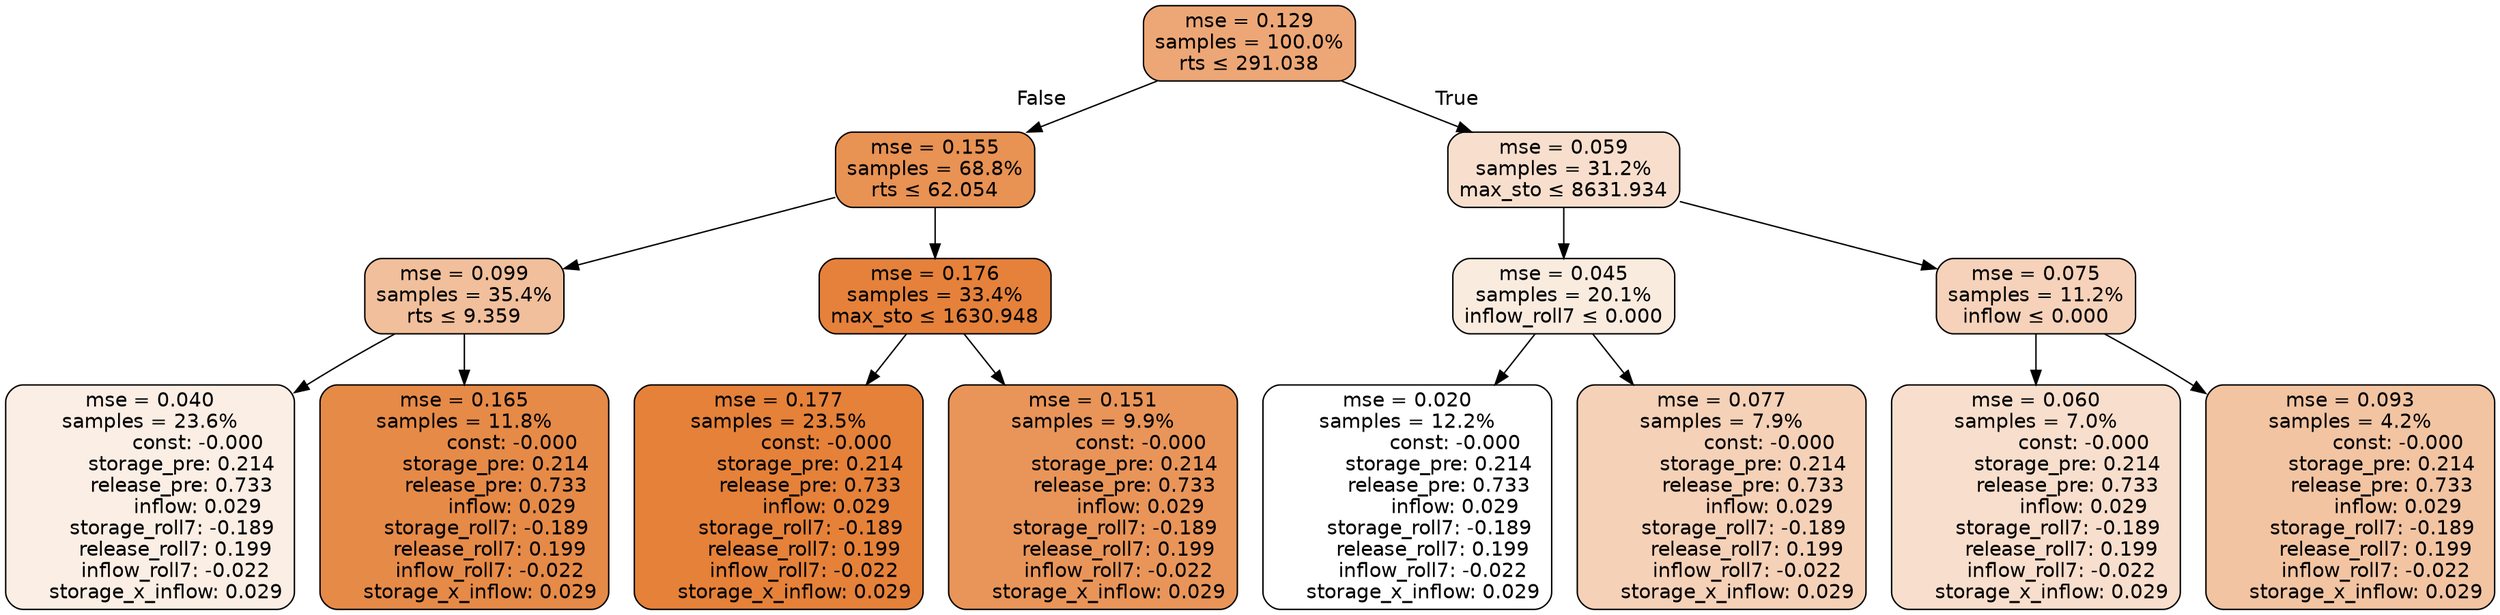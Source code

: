 digraph tree {
node [shape=rectangle, style="filled, rounded", color="black", fontname=helvetica] ;
edge [fontname=helvetica] ;
	"0" [label="mse = 0.129
samples = 100.0%
rts &le; 291.038", fillcolor="#eda776"]
	"1" [label="mse = 0.155
samples = 68.8%
rts &le; 62.054", fillcolor="#e89254"]
	"2" [label="mse = 0.099
samples = 35.4%
rts &le; 9.359", fillcolor="#f1bf9b"]
	"3" [label="mse = 0.040
samples = 23.6%
               const: -0.000
          storage_pre: 0.214
          release_pre: 0.733
               inflow: 0.029
       storage_roll7: -0.189
        release_roll7: 0.199
        inflow_roll7: -0.022
     storage_x_inflow: 0.029", fillcolor="#fbeee5"]
	"4" [label="mse = 0.165
samples = 11.8%
               const: -0.000
          storage_pre: 0.214
          release_pre: 0.733
               inflow: 0.029
       storage_roll7: -0.189
        release_roll7: 0.199
        inflow_roll7: -0.022
     storage_x_inflow: 0.029", fillcolor="#e68a48"]
	"5" [label="mse = 0.176
samples = 33.4%
max_sto &le; 1630.948", fillcolor="#e5813a"]
	"6" [label="mse = 0.177
samples = 23.5%
               const: -0.000
          storage_pre: 0.214
          release_pre: 0.733
               inflow: 0.029
       storage_roll7: -0.189
        release_roll7: 0.199
        inflow_roll7: -0.022
     storage_x_inflow: 0.029", fillcolor="#e58139"]
	"7" [label="mse = 0.151
samples = 9.9%
               const: -0.000
          storage_pre: 0.214
          release_pre: 0.733
               inflow: 0.029
       storage_roll7: -0.189
        release_roll7: 0.199
        inflow_roll7: -0.022
     storage_x_inflow: 0.029", fillcolor="#e99559"]
	"8" [label="mse = 0.059
samples = 31.2%
max_sto &le; 8631.934", fillcolor="#f8dfcd"]
	"9" [label="mse = 0.045
samples = 20.1%
inflow_roll7 &le; 0.000", fillcolor="#faebdf"]
	"10" [label="mse = 0.020
samples = 12.2%
               const: -0.000
          storage_pre: 0.214
          release_pre: 0.733
               inflow: 0.029
       storage_roll7: -0.189
        release_roll7: 0.199
        inflow_roll7: -0.022
     storage_x_inflow: 0.029", fillcolor="#ffffff"]
	"11" [label="mse = 0.077
samples = 7.9%
               const: -0.000
          storage_pre: 0.214
          release_pre: 0.733
               inflow: 0.029
       storage_roll7: -0.189
        release_roll7: 0.199
        inflow_roll7: -0.022
     storage_x_inflow: 0.029", fillcolor="#f5d1b7"]
	"12" [label="mse = 0.075
samples = 11.2%
inflow &le; 0.000", fillcolor="#f5d2b9"]
	"13" [label="mse = 0.060
samples = 7.0%
               const: -0.000
          storage_pre: 0.214
          release_pre: 0.733
               inflow: 0.029
       storage_roll7: -0.189
        release_roll7: 0.199
        inflow_roll7: -0.022
     storage_x_inflow: 0.029", fillcolor="#f8decc"]
	"14" [label="mse = 0.093
samples = 4.2%
               const: -0.000
          storage_pre: 0.214
          release_pre: 0.733
               inflow: 0.029
       storage_roll7: -0.189
        release_roll7: 0.199
        inflow_roll7: -0.022
     storage_x_inflow: 0.029", fillcolor="#f2c4a2"]

	"0" -> "1" [labeldistance=2.5, labelangle=45, headlabel="False"]
	"1" -> "2"
	"2" -> "3"
	"2" -> "4"
	"1" -> "5"
	"5" -> "6"
	"5" -> "7"
	"0" -> "8" [labeldistance=2.5, labelangle=-45, headlabel="True"]
	"8" -> "9"
	"9" -> "10"
	"9" -> "11"
	"8" -> "12"
	"12" -> "13"
	"12" -> "14"
}